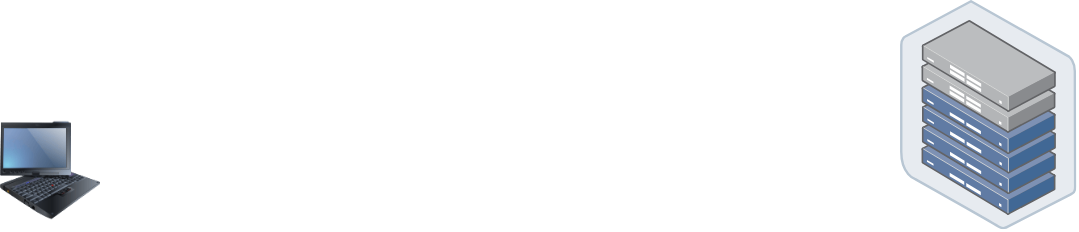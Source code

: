 <mxfile version="21.0.8" type="device"><diagram name="Page-1" id="-Yqj-06gnVm0FN9w4iDK"><mxGraphModel dx="794" dy="438" grid="1" gridSize="10" guides="1" tooltips="1" connect="1" arrows="1" fold="1" page="1" pageScale="1" pageWidth="850" pageHeight="1100" math="0" shadow="0"><root><mxCell id="0"/><mxCell id="1" parent="0"/><mxCell id="S_6Cu0cNX9Z3PnCHUsLl-6" value="" style="image;html=1;image=img/lib/clip_art/computers/IBM_Tablet_128x128.png" vertex="1" parent="1"><mxGeometry x="30" y="180" width="50" height="50" as="geometry"/></mxCell><mxCell id="S_6Cu0cNX9Z3PnCHUsLl-9" value="" style="image;points=[];aspect=fixed;html=1;align=center;shadow=0;dashed=0;image=img/lib/allied_telesis/storage/Datacenter_Server_Half_Rack_ToR.svg;" vertex="1" parent="1"><mxGeometry x="480" y="120" width="88.2" height="114.6" as="geometry"/></mxCell></root></mxGraphModel></diagram></mxfile>